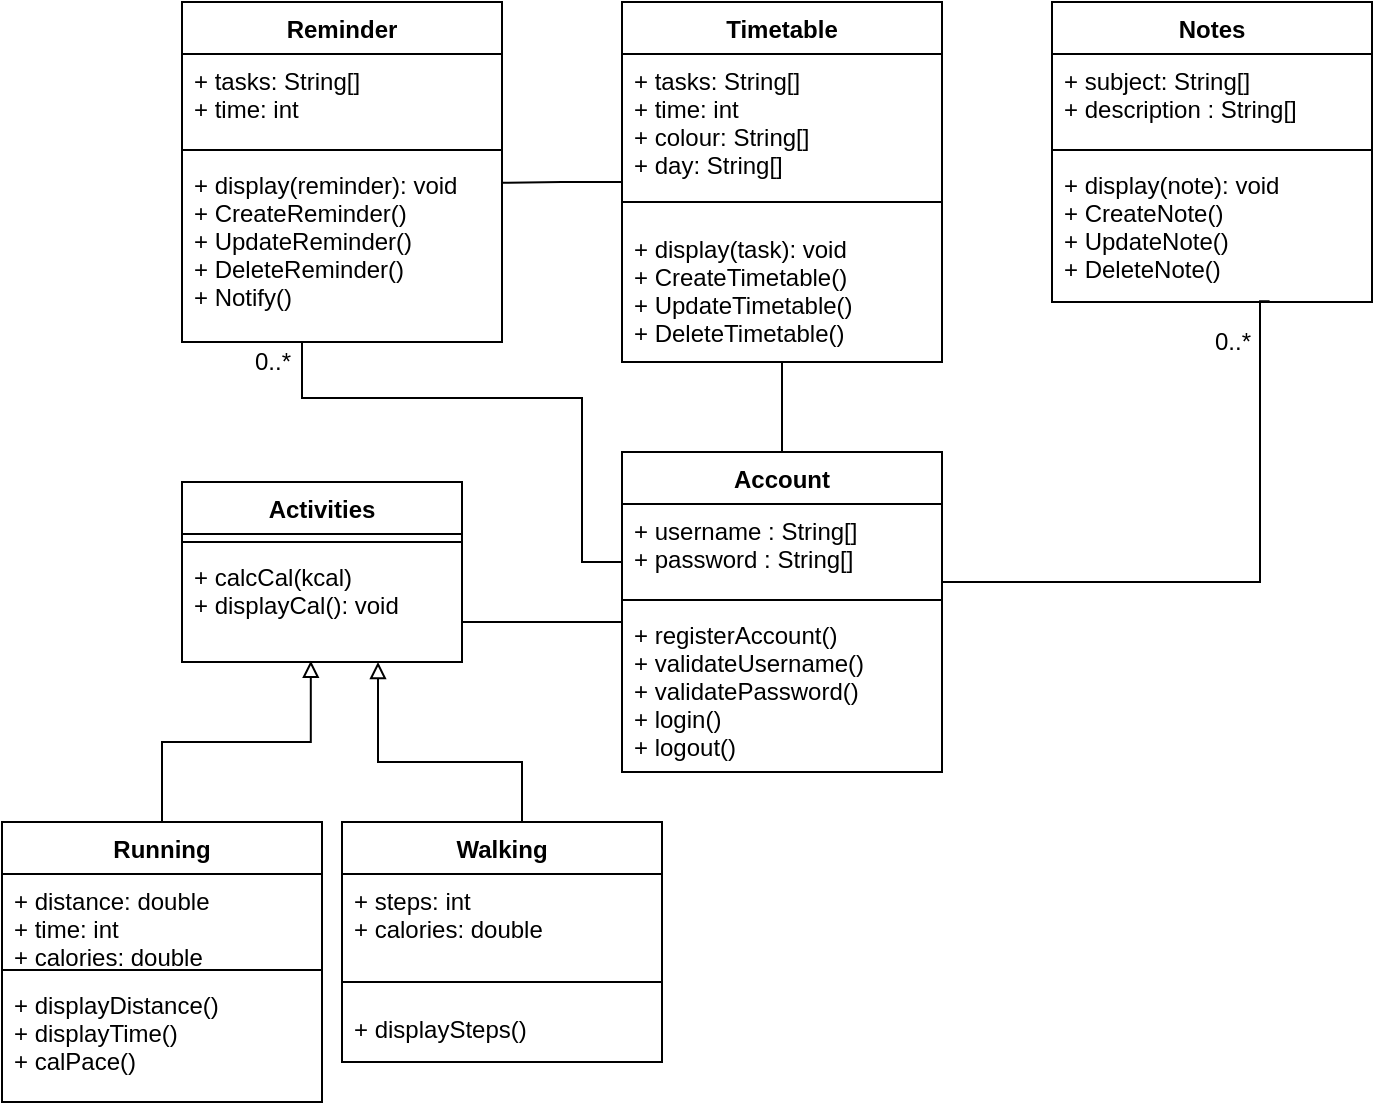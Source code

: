 <mxfile version="15.1.2" type="github">
  <diagram id="w31SswMrqwb5rYLDAgo4" name="Page-1">
    <mxGraphModel dx="1221" dy="645" grid="1" gridSize="10" guides="1" tooltips="1" connect="1" arrows="1" fold="1" page="1" pageScale="1" pageWidth="850" pageHeight="1100" math="0" shadow="0">
      <root>
        <mxCell id="0" />
        <mxCell id="1" parent="0" />
        <mxCell id="6HOxyXJka_xtDrWbhyL2-33" style="edgeStyle=orthogonalEdgeStyle;rounded=0;orthogonalLoop=1;jettySize=auto;html=1;entryX=0.68;entryY=0.994;entryDx=0;entryDy=0;entryPerimeter=0;endArrow=none;endFill=0;" edge="1" parent="1" source="WyAlHRN2Kqf-eRbSCBe1-1" target="WyAlHRN2Kqf-eRbSCBe1-28">
          <mxGeometry relative="1" as="geometry">
            <Array as="points">
              <mxPoint x="679" y="350" />
            </Array>
          </mxGeometry>
        </mxCell>
        <mxCell id="6HOxyXJka_xtDrWbhyL2-34" style="edgeStyle=orthogonalEdgeStyle;rounded=0;orthogonalLoop=1;jettySize=auto;html=1;entryX=1;entryY=0.286;entryDx=0;entryDy=0;entryPerimeter=0;endArrow=none;endFill=0;" edge="1" parent="1" source="WyAlHRN2Kqf-eRbSCBe1-1" target="6HOxyXJka_xtDrWbhyL2-4">
          <mxGeometry relative="1" as="geometry">
            <Array as="points">
              <mxPoint x="350" y="370" />
              <mxPoint x="350" y="370" />
            </Array>
          </mxGeometry>
        </mxCell>
        <mxCell id="6HOxyXJka_xtDrWbhyL2-36" style="edgeStyle=orthogonalEdgeStyle;rounded=0;orthogonalLoop=1;jettySize=auto;html=1;entryX=0.375;entryY=1;entryDx=0;entryDy=0;entryPerimeter=0;endArrow=none;endFill=0;" edge="1" parent="1" source="WyAlHRN2Kqf-eRbSCBe1-1" target="WyAlHRN2Kqf-eRbSCBe1-32">
          <mxGeometry relative="1" as="geometry">
            <Array as="points">
              <mxPoint x="340" y="340" />
              <mxPoint x="340" y="258" />
              <mxPoint x="200" y="258" />
            </Array>
          </mxGeometry>
        </mxCell>
        <mxCell id="6HOxyXJka_xtDrWbhyL2-39" style="edgeStyle=orthogonalEdgeStyle;rounded=0;orthogonalLoop=1;jettySize=auto;html=1;entryX=0.5;entryY=1;entryDx=0;entryDy=0;entryPerimeter=0;endArrow=none;endFill=0;" edge="1" parent="1" source="WyAlHRN2Kqf-eRbSCBe1-1" target="WyAlHRN2Kqf-eRbSCBe1-12">
          <mxGeometry relative="1" as="geometry" />
        </mxCell>
        <mxCell id="WyAlHRN2Kqf-eRbSCBe1-1" value="Account" style="swimlane;fontStyle=1;align=center;verticalAlign=top;childLayout=stackLayout;horizontal=1;startSize=26;horizontalStack=0;resizeParent=1;resizeParentMax=0;resizeLast=0;collapsible=1;marginBottom=0;" parent="1" vertex="1">
          <mxGeometry x="360" y="285" width="160" height="160" as="geometry" />
        </mxCell>
        <mxCell id="WyAlHRN2Kqf-eRbSCBe1-2" value="+ username : String[]&#xa;+ password : String[]" style="text;strokeColor=none;fillColor=none;align=left;verticalAlign=top;spacingLeft=4;spacingRight=4;overflow=hidden;rotatable=0;points=[[0,0.5],[1,0.5]];portConstraint=eastwest;" parent="WyAlHRN2Kqf-eRbSCBe1-1" vertex="1">
          <mxGeometry y="26" width="160" height="44" as="geometry" />
        </mxCell>
        <mxCell id="WyAlHRN2Kqf-eRbSCBe1-3" value="" style="line;strokeWidth=1;fillColor=none;align=left;verticalAlign=middle;spacingTop=-1;spacingLeft=3;spacingRight=3;rotatable=0;labelPosition=right;points=[];portConstraint=eastwest;" parent="WyAlHRN2Kqf-eRbSCBe1-1" vertex="1">
          <mxGeometry y="70" width="160" height="8" as="geometry" />
        </mxCell>
        <mxCell id="WyAlHRN2Kqf-eRbSCBe1-4" value="+ registerAccount()&#xa;+ validateUsername()&#xa;+ validatePassword()&#xa;+ login()&#xa;+ logout()&#xa;&#xa;&#xa;" style="text;strokeColor=none;fillColor=none;align=left;verticalAlign=top;spacingLeft=4;spacingRight=4;overflow=hidden;rotatable=0;points=[[0,0.5],[1,0.5]];portConstraint=eastwest;" parent="WyAlHRN2Kqf-eRbSCBe1-1" vertex="1">
          <mxGeometry y="78" width="160" height="82" as="geometry" />
        </mxCell>
        <mxCell id="6HOxyXJka_xtDrWbhyL2-40" style="edgeStyle=orthogonalEdgeStyle;rounded=0;orthogonalLoop=1;jettySize=auto;html=1;entryX=1.003;entryY=0.135;entryDx=0;entryDy=0;entryPerimeter=0;endArrow=none;endFill=0;" edge="1" parent="1" source="WyAlHRN2Kqf-eRbSCBe1-9" target="WyAlHRN2Kqf-eRbSCBe1-32">
          <mxGeometry relative="1" as="geometry" />
        </mxCell>
        <mxCell id="WyAlHRN2Kqf-eRbSCBe1-9" value="Timetable" style="swimlane;fontStyle=1;align=center;verticalAlign=top;childLayout=stackLayout;horizontal=1;startSize=26;horizontalStack=0;resizeParent=1;resizeParentMax=0;resizeLast=0;collapsible=1;marginBottom=0;" parent="1" vertex="1">
          <mxGeometry x="360" y="60" width="160" height="180" as="geometry" />
        </mxCell>
        <mxCell id="WyAlHRN2Kqf-eRbSCBe1-10" value="+ tasks: String[]&#xa;+ time: int&#xa;+ colour: String[]&#xa;+ day: String[]" style="text;strokeColor=none;fillColor=none;align=left;verticalAlign=top;spacingLeft=4;spacingRight=4;overflow=hidden;rotatable=0;points=[[0,0.5],[1,0.5]];portConstraint=eastwest;" parent="WyAlHRN2Kqf-eRbSCBe1-9" vertex="1">
          <mxGeometry y="26" width="160" height="64" as="geometry" />
        </mxCell>
        <mxCell id="WyAlHRN2Kqf-eRbSCBe1-11" value="" style="line;strokeWidth=1;fillColor=none;align=left;verticalAlign=middle;spacingTop=-1;spacingLeft=3;spacingRight=3;rotatable=0;labelPosition=right;points=[];portConstraint=eastwest;" parent="WyAlHRN2Kqf-eRbSCBe1-9" vertex="1">
          <mxGeometry y="90" width="160" height="20" as="geometry" />
        </mxCell>
        <mxCell id="WyAlHRN2Kqf-eRbSCBe1-12" value="+ display(task): void&#xa;+ CreateTimetable()&#xa;+ UpdateTimetable()&#xa;+ DeleteTimetable()&#xa;" style="text;strokeColor=none;fillColor=none;align=left;verticalAlign=top;spacingLeft=4;spacingRight=4;overflow=hidden;rotatable=0;points=[[0,0.5],[1,0.5]];portConstraint=eastwest;" parent="WyAlHRN2Kqf-eRbSCBe1-9" vertex="1">
          <mxGeometry y="110" width="160" height="70" as="geometry" />
        </mxCell>
        <mxCell id="WyAlHRN2Kqf-eRbSCBe1-25" value="Notes" style="swimlane;fontStyle=1;align=center;verticalAlign=top;childLayout=stackLayout;horizontal=1;startSize=26;horizontalStack=0;resizeParent=1;resizeParentMax=0;resizeLast=0;collapsible=1;marginBottom=0;" parent="1" vertex="1">
          <mxGeometry x="575" y="60" width="160" height="150" as="geometry" />
        </mxCell>
        <mxCell id="WyAlHRN2Kqf-eRbSCBe1-26" value="+ subject: String[]&#xa;+ description : String[]" style="text;strokeColor=none;fillColor=none;align=left;verticalAlign=top;spacingLeft=4;spacingRight=4;overflow=hidden;rotatable=0;points=[[0,0.5],[1,0.5]];portConstraint=eastwest;" parent="WyAlHRN2Kqf-eRbSCBe1-25" vertex="1">
          <mxGeometry y="26" width="160" height="44" as="geometry" />
        </mxCell>
        <mxCell id="WyAlHRN2Kqf-eRbSCBe1-27" value="" style="line;strokeWidth=1;fillColor=none;align=left;verticalAlign=middle;spacingTop=-1;spacingLeft=3;spacingRight=3;rotatable=0;labelPosition=right;points=[];portConstraint=eastwest;" parent="WyAlHRN2Kqf-eRbSCBe1-25" vertex="1">
          <mxGeometry y="70" width="160" height="8" as="geometry" />
        </mxCell>
        <mxCell id="WyAlHRN2Kqf-eRbSCBe1-28" value="+ display(note): void&#xa;+ CreateNote()&#xa;+ UpdateNote()&#xa;+ DeleteNote()" style="text;strokeColor=none;fillColor=none;align=left;verticalAlign=top;spacingLeft=4;spacingRight=4;overflow=hidden;rotatable=0;points=[[0,0.5],[1,0.5]];portConstraint=eastwest;" parent="WyAlHRN2Kqf-eRbSCBe1-25" vertex="1">
          <mxGeometry y="78" width="160" height="72" as="geometry" />
        </mxCell>
        <mxCell id="WyAlHRN2Kqf-eRbSCBe1-29" value="Reminder" style="swimlane;fontStyle=1;align=center;verticalAlign=top;childLayout=stackLayout;horizontal=1;startSize=26;horizontalStack=0;resizeParent=1;resizeParentMax=0;resizeLast=0;collapsible=1;marginBottom=0;" parent="1" vertex="1">
          <mxGeometry x="140" y="60" width="160" height="170" as="geometry" />
        </mxCell>
        <mxCell id="WyAlHRN2Kqf-eRbSCBe1-30" value="+ tasks: String[]&#xa;+ time: int&#xa;" style="text;strokeColor=none;fillColor=none;align=left;verticalAlign=top;spacingLeft=4;spacingRight=4;overflow=hidden;rotatable=0;points=[[0,0.5],[1,0.5]];portConstraint=eastwest;" parent="WyAlHRN2Kqf-eRbSCBe1-29" vertex="1">
          <mxGeometry y="26" width="160" height="44" as="geometry" />
        </mxCell>
        <mxCell id="WyAlHRN2Kqf-eRbSCBe1-31" value="" style="line;strokeWidth=1;fillColor=none;align=left;verticalAlign=middle;spacingTop=-1;spacingLeft=3;spacingRight=3;rotatable=0;labelPosition=right;points=[];portConstraint=eastwest;" parent="WyAlHRN2Kqf-eRbSCBe1-29" vertex="1">
          <mxGeometry y="70" width="160" height="8" as="geometry" />
        </mxCell>
        <mxCell id="WyAlHRN2Kqf-eRbSCBe1-32" value="+ display(reminder): void&#xa;+ CreateReminder()&#xa;+ UpdateReminder()&#xa;+ DeleteReminder()&#xa;+ Notify()&#xa;" style="text;strokeColor=none;fillColor=none;align=left;verticalAlign=top;spacingLeft=4;spacingRight=4;overflow=hidden;rotatable=0;points=[[0,0.5],[1,0.5]];portConstraint=eastwest;" parent="WyAlHRN2Kqf-eRbSCBe1-29" vertex="1">
          <mxGeometry y="78" width="160" height="92" as="geometry" />
        </mxCell>
        <mxCell id="6HOxyXJka_xtDrWbhyL2-1" value="Activities" style="swimlane;fontStyle=1;align=center;verticalAlign=top;childLayout=stackLayout;horizontal=1;startSize=26;horizontalStack=0;resizeParent=1;resizeParentMax=0;resizeLast=0;collapsible=1;marginBottom=0;" vertex="1" parent="1">
          <mxGeometry x="140" y="300" width="140" height="90" as="geometry" />
        </mxCell>
        <mxCell id="6HOxyXJka_xtDrWbhyL2-3" value="" style="line;strokeWidth=1;fillColor=none;align=left;verticalAlign=middle;spacingTop=-1;spacingLeft=3;spacingRight=3;rotatable=0;labelPosition=right;points=[];portConstraint=eastwest;" vertex="1" parent="6HOxyXJka_xtDrWbhyL2-1">
          <mxGeometry y="26" width="140" height="8" as="geometry" />
        </mxCell>
        <mxCell id="6HOxyXJka_xtDrWbhyL2-4" value="+ calcCal(kcal)&#xa;+ displayCal(): void&#xa;" style="text;strokeColor=none;fillColor=none;align=left;verticalAlign=top;spacingLeft=4;spacingRight=4;overflow=hidden;rotatable=0;points=[[0,0.5],[1,0.5]];portConstraint=eastwest;" vertex="1" parent="6HOxyXJka_xtDrWbhyL2-1">
          <mxGeometry y="34" width="140" height="56" as="geometry" />
        </mxCell>
        <mxCell id="6HOxyXJka_xtDrWbhyL2-21" style="edgeStyle=orthogonalEdgeStyle;rounded=0;orthogonalLoop=1;jettySize=auto;html=1;endArrow=block;endFill=0;" edge="1" parent="1" source="6HOxyXJka_xtDrWbhyL2-9">
          <mxGeometry relative="1" as="geometry">
            <mxPoint x="238" y="390" as="targetPoint" />
            <Array as="points">
              <mxPoint x="310" y="440" />
              <mxPoint x="238" y="440" />
            </Array>
          </mxGeometry>
        </mxCell>
        <mxCell id="6HOxyXJka_xtDrWbhyL2-9" value="Walking" style="swimlane;fontStyle=1;align=center;verticalAlign=top;childLayout=stackLayout;horizontal=1;startSize=26;horizontalStack=0;resizeParent=1;resizeParentMax=0;resizeLast=0;collapsible=1;marginBottom=0;" vertex="1" parent="1">
          <mxGeometry x="220" y="470" width="160" height="120" as="geometry" />
        </mxCell>
        <mxCell id="6HOxyXJka_xtDrWbhyL2-10" value="+ steps: int&#xa;+ calories: double" style="text;strokeColor=none;fillColor=none;align=left;verticalAlign=top;spacingLeft=4;spacingRight=4;overflow=hidden;rotatable=0;points=[[0,0.5],[1,0.5]];portConstraint=eastwest;" vertex="1" parent="6HOxyXJka_xtDrWbhyL2-9">
          <mxGeometry y="26" width="160" height="44" as="geometry" />
        </mxCell>
        <mxCell id="6HOxyXJka_xtDrWbhyL2-11" value="" style="line;strokeWidth=1;fillColor=none;align=left;verticalAlign=middle;spacingTop=-1;spacingLeft=3;spacingRight=3;rotatable=0;labelPosition=right;points=[];portConstraint=eastwest;" vertex="1" parent="6HOxyXJka_xtDrWbhyL2-9">
          <mxGeometry y="70" width="160" height="20" as="geometry" />
        </mxCell>
        <mxCell id="6HOxyXJka_xtDrWbhyL2-12" value="+ displaySteps()&#xa;&#xa;" style="text;strokeColor=none;fillColor=none;align=left;verticalAlign=top;spacingLeft=4;spacingRight=4;overflow=hidden;rotatable=0;points=[[0,0.5],[1,0.5]];portConstraint=eastwest;" vertex="1" parent="6HOxyXJka_xtDrWbhyL2-9">
          <mxGeometry y="90" width="160" height="30" as="geometry" />
        </mxCell>
        <mxCell id="6HOxyXJka_xtDrWbhyL2-20" style="edgeStyle=orthogonalEdgeStyle;rounded=0;orthogonalLoop=1;jettySize=auto;html=1;entryX=0.46;entryY=0.989;entryDx=0;entryDy=0;entryPerimeter=0;endArrow=block;endFill=0;" edge="1" parent="1" source="6HOxyXJka_xtDrWbhyL2-16" target="6HOxyXJka_xtDrWbhyL2-4">
          <mxGeometry relative="1" as="geometry" />
        </mxCell>
        <mxCell id="6HOxyXJka_xtDrWbhyL2-16" value="Running" style="swimlane;fontStyle=1;align=center;verticalAlign=top;childLayout=stackLayout;horizontal=1;startSize=26;horizontalStack=0;resizeParent=1;resizeParentMax=0;resizeLast=0;collapsible=1;marginBottom=0;" vertex="1" parent="1">
          <mxGeometry x="50" y="470" width="160" height="140" as="geometry" />
        </mxCell>
        <mxCell id="6HOxyXJka_xtDrWbhyL2-17" value="+ distance: double&#xa;+ time: int&#xa;+ calories: double&#xa;+ pace: double" style="text;strokeColor=none;fillColor=none;align=left;verticalAlign=top;spacingLeft=4;spacingRight=4;overflow=hidden;rotatable=0;points=[[0,0.5],[1,0.5]];portConstraint=eastwest;" vertex="1" parent="6HOxyXJka_xtDrWbhyL2-16">
          <mxGeometry y="26" width="160" height="44" as="geometry" />
        </mxCell>
        <mxCell id="6HOxyXJka_xtDrWbhyL2-18" value="" style="line;strokeWidth=1;fillColor=none;align=left;verticalAlign=middle;spacingTop=-1;spacingLeft=3;spacingRight=3;rotatable=0;labelPosition=right;points=[];portConstraint=eastwest;" vertex="1" parent="6HOxyXJka_xtDrWbhyL2-16">
          <mxGeometry y="70" width="160" height="8" as="geometry" />
        </mxCell>
        <mxCell id="6HOxyXJka_xtDrWbhyL2-19" value="+ displayDistance()&#xa;+ displayTime()&#xa;+ calPace()&#xa;&#xa;&#xa;&#xa;&#xa;&#xa;" style="text;strokeColor=none;fillColor=none;align=left;verticalAlign=top;spacingLeft=4;spacingRight=4;overflow=hidden;rotatable=0;points=[[0,0.5],[1,0.5]];portConstraint=eastwest;" vertex="1" parent="6HOxyXJka_xtDrWbhyL2-16">
          <mxGeometry y="78" width="160" height="62" as="geometry" />
        </mxCell>
        <mxCell id="6HOxyXJka_xtDrWbhyL2-37" value="0..*" style="text;html=1;align=center;verticalAlign=middle;resizable=0;points=[];autosize=1;strokeColor=none;fillColor=none;" vertex="1" parent="1">
          <mxGeometry x="650" y="220" width="30" height="20" as="geometry" />
        </mxCell>
        <mxCell id="6HOxyXJka_xtDrWbhyL2-38" value="0..*" style="text;html=1;align=center;verticalAlign=middle;resizable=0;points=[];autosize=1;strokeColor=none;fillColor=none;" vertex="1" parent="1">
          <mxGeometry x="170" y="230" width="30" height="20" as="geometry" />
        </mxCell>
      </root>
    </mxGraphModel>
  </diagram>
</mxfile>

